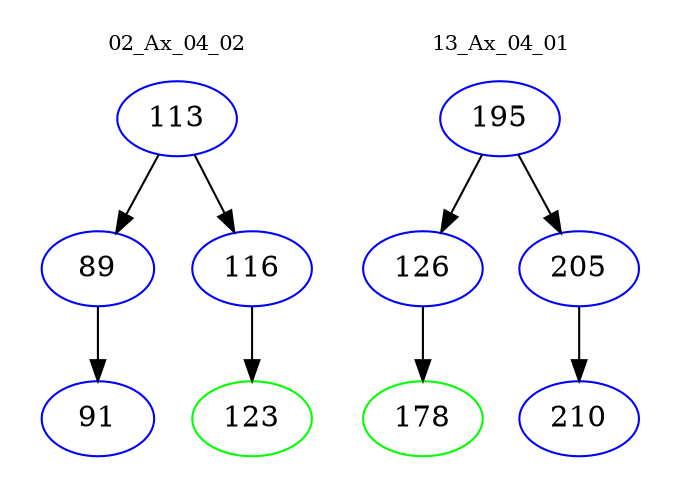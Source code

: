 digraph{
subgraph cluster_0 {
color = white
label = "02_Ax_04_02";
fontsize=10;
T0_113 [label="113", color="blue"]
T0_113 -> T0_89 [color="black"]
T0_89 [label="89", color="blue"]
T0_89 -> T0_91 [color="black"]
T0_91 [label="91", color="blue"]
T0_113 -> T0_116 [color="black"]
T0_116 [label="116", color="blue"]
T0_116 -> T0_123 [color="black"]
T0_123 [label="123", color="green"]
}
subgraph cluster_1 {
color = white
label = "13_Ax_04_01";
fontsize=10;
T1_195 [label="195", color="blue"]
T1_195 -> T1_126 [color="black"]
T1_126 [label="126", color="blue"]
T1_126 -> T1_178 [color="black"]
T1_178 [label="178", color="green"]
T1_195 -> T1_205 [color="black"]
T1_205 [label="205", color="blue"]
T1_205 -> T1_210 [color="black"]
T1_210 [label="210", color="blue"]
}
}
